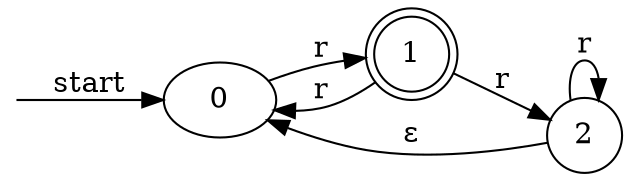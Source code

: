 digraph enfa {
    rankdir = LR;
    __start [style = invis, shape = point];
    __start -> "0" [ label = "start" ];
    node [shape = doublecircle]; "1"
    node [shape = circle];
    "2" -> "2" [ label = "r" ];
    "0" -> "1" [ label = "r" ];
    "2" -> "0" [ label = "&epsilon;" ];
    "1" -> "0" [ label = "r" ];
    "1" -> "2" [ label = "r" ];
}
